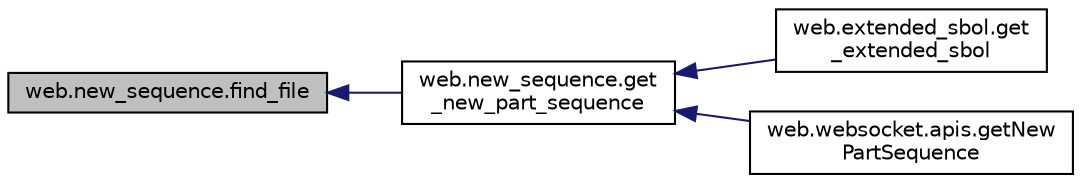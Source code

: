 digraph "web.new_sequence.find_file"
{
  edge [fontname="Helvetica",fontsize="10",labelfontname="Helvetica",labelfontsize="10"];
  node [fontname="Helvetica",fontsize="10",shape=record];
  rankdir="LR";
  Node1 [label="web.new_sequence.find_file",height=0.2,width=0.4,color="black", fillcolor="grey75", style="filled" fontcolor="black"];
  Node1 -> Node2 [dir="back",color="midnightblue",fontsize="10",style="solid",fontname="Helvetica"];
  Node2 [label="web.new_sequence.get\l_new_part_sequence",height=0.2,width=0.4,color="black", fillcolor="white", style="filled",URL="$namespaceweb_1_1new__sequence.html#a30bc3808f9e697750a7ea56e31ae9c79"];
  Node2 -> Node3 [dir="back",color="midnightblue",fontsize="10",style="solid",fontname="Helvetica"];
  Node3 [label="web.extended_sbol.get\l_extended_sbol",height=0.2,width=0.4,color="black", fillcolor="white", style="filled",URL="$namespaceweb_1_1extended__sbol.html#aa3bc7da3defcb7a028430f9a35345a82"];
  Node2 -> Node4 [dir="back",color="midnightblue",fontsize="10",style="solid",fontname="Helvetica"];
  Node4 [label="web.websocket.apis.getNew\lPartSequence",height=0.2,width=0.4,color="black", fillcolor="white", style="filled",URL="$classweb_1_1websocket_1_1apis.html#aa36573629156c13e49397d4b81cca8cb"];
}
